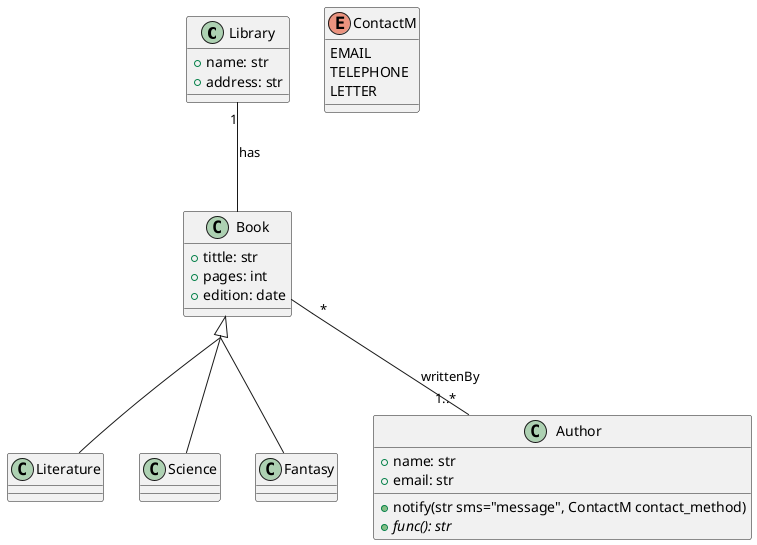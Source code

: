 @startuml
skinparam groupInheritance 2

class Library {
+ name: str
+ address: str
}

class Book{
+ tittle: str
+ pages: int
+ edition: date
}

class Literature extends Book{
}

class Science extends Book{
}

class Fantasy {
}

class Author {
+ name: str
+ email: str
+ notify(str sms="message", ContactM contact_method)
+ {abstract} func(): str
}

enum ContactM {
    EMAIL
    TELEPHONE
    LETTER
}

Book "*" -- "1..*" Author: writtenBy
Library "1" -- Book: has
Book <|-- Fantasy
@enduml